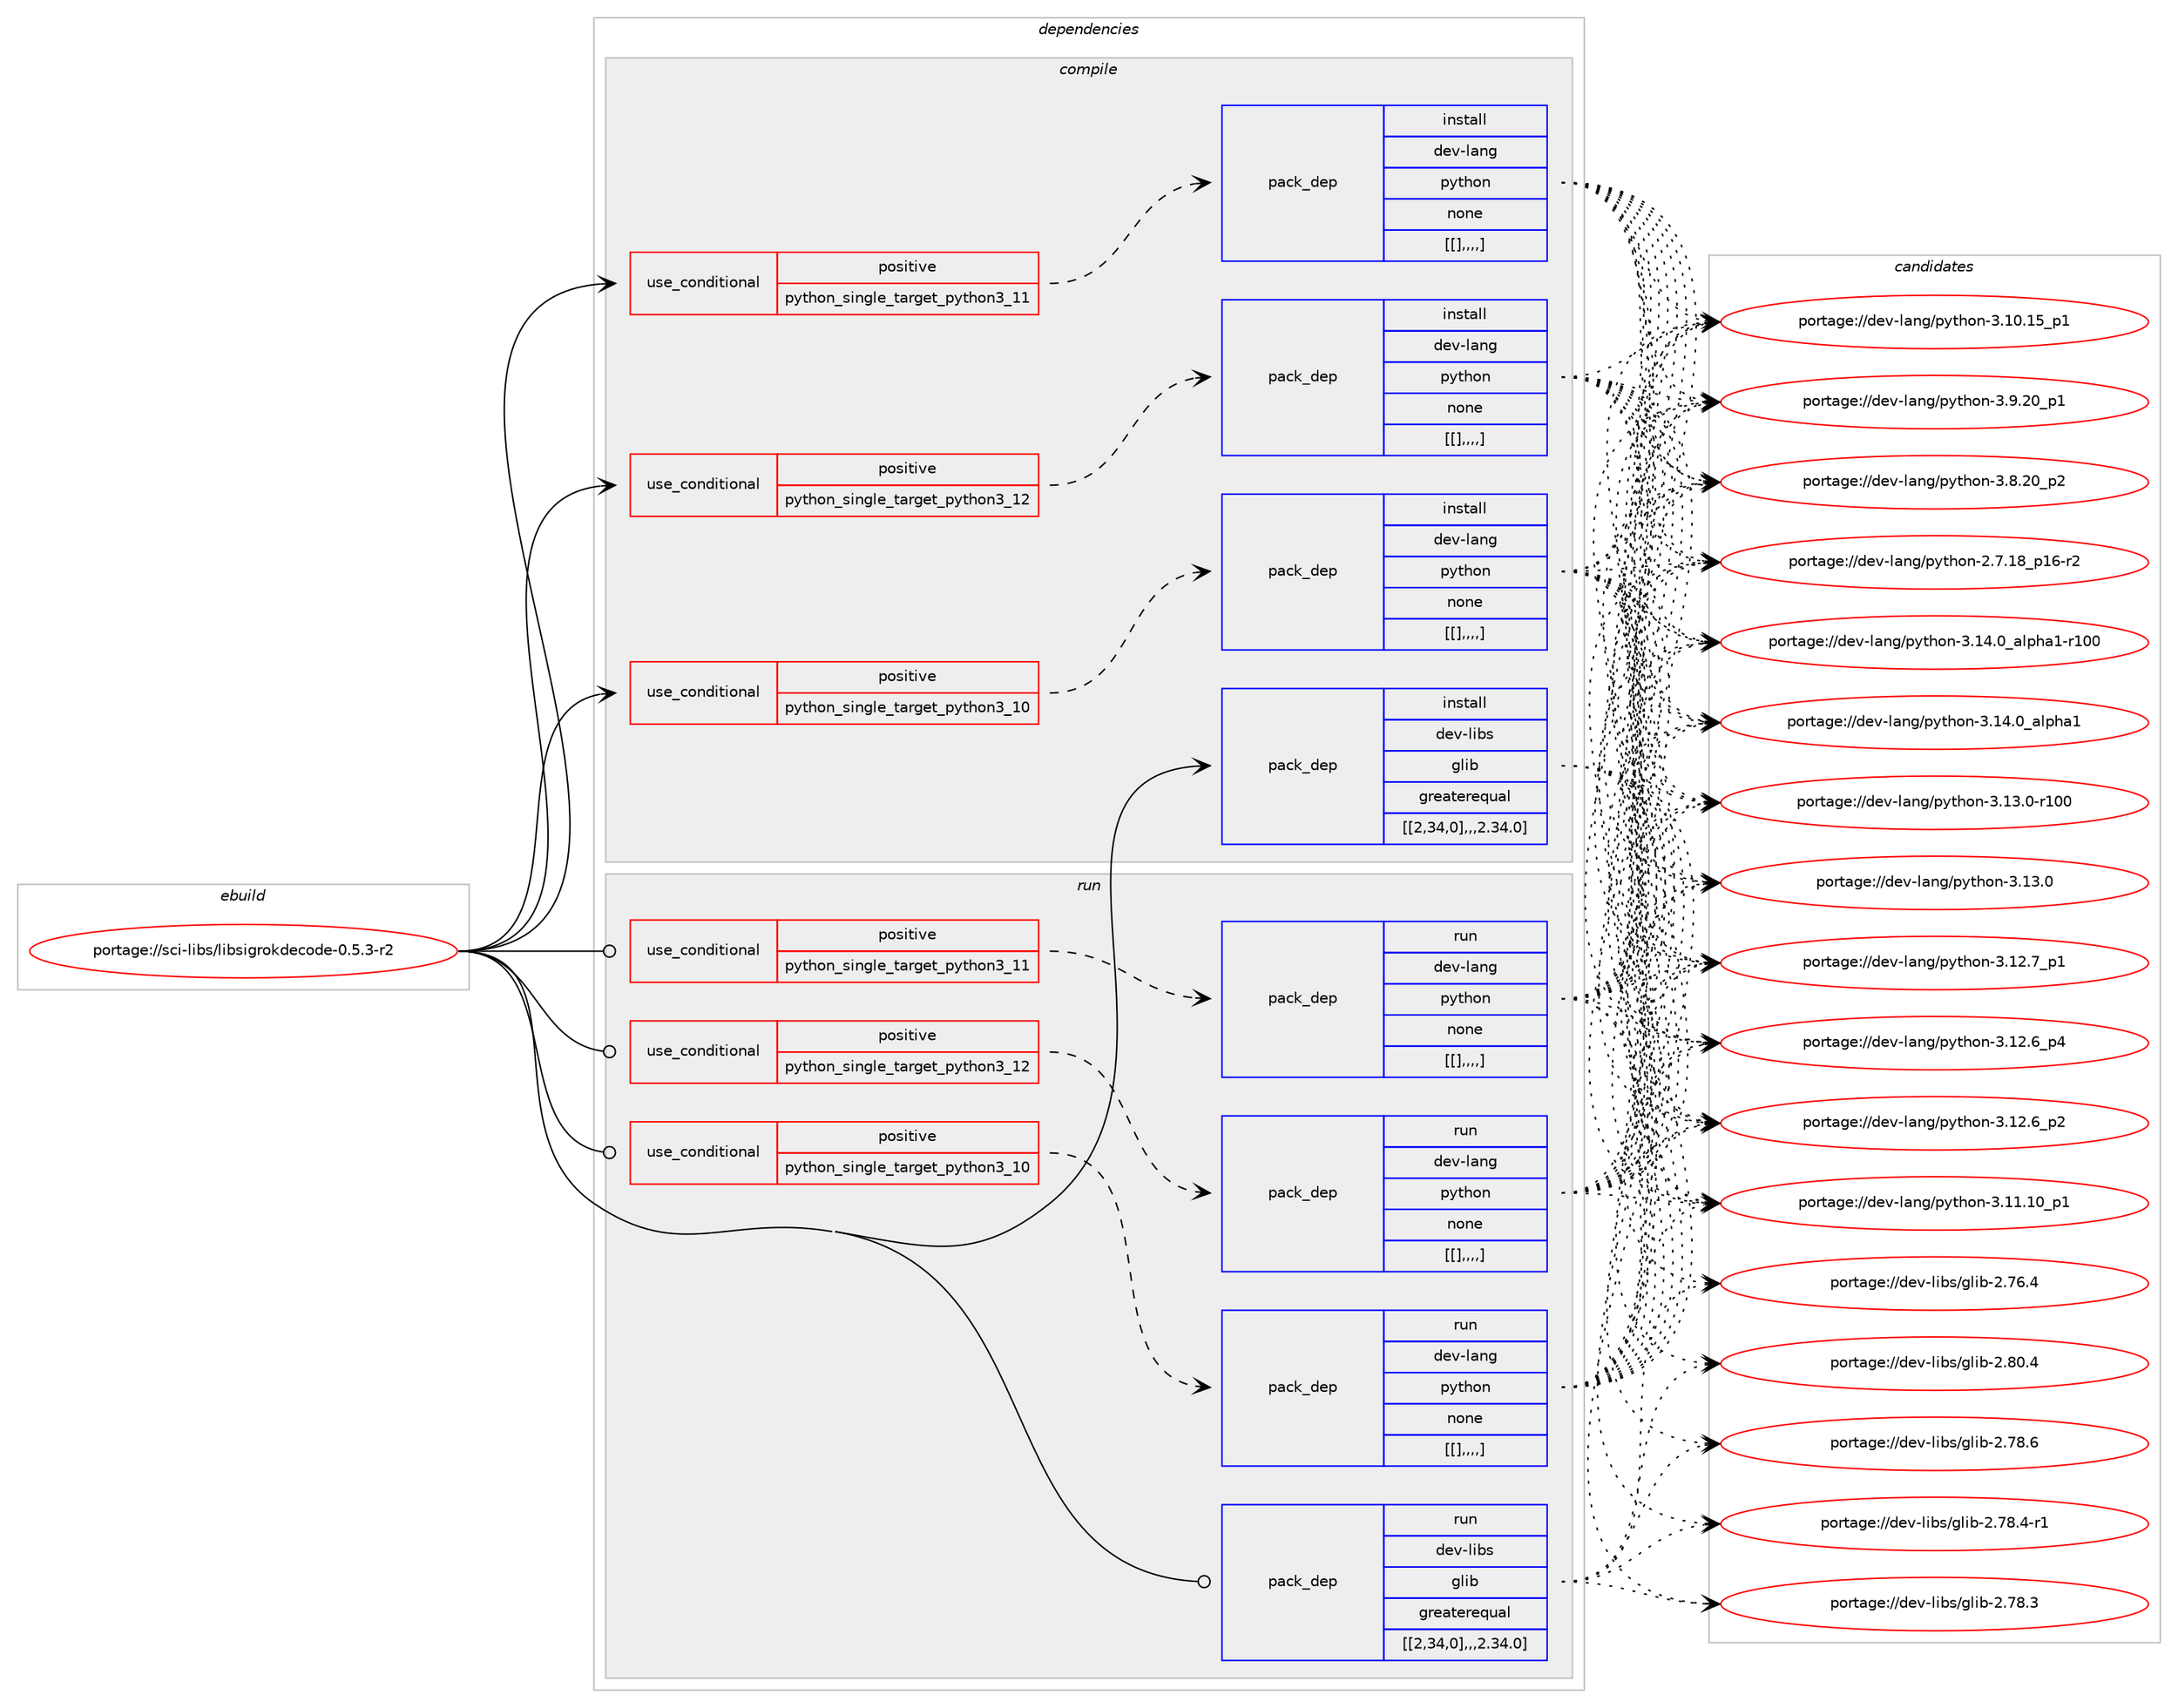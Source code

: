 digraph prolog {

# *************
# Graph options
# *************

newrank=true;
concentrate=true;
compound=true;
graph [rankdir=LR,fontname=Helvetica,fontsize=10,ranksep=1.5];#, ranksep=2.5, nodesep=0.2];
edge  [arrowhead=vee];
node  [fontname=Helvetica,fontsize=10];

# **********
# The ebuild
# **********

subgraph cluster_leftcol {
color=gray;
label=<<i>ebuild</i>>;
id [label="portage://sci-libs/libsigrokdecode-0.5.3-r2", color=red, width=4, href="../sci-libs/libsigrokdecode-0.5.3-r2.svg"];
}

# ****************
# The dependencies
# ****************

subgraph cluster_midcol {
color=gray;
label=<<i>dependencies</i>>;
subgraph cluster_compile {
fillcolor="#eeeeee";
style=filled;
label=<<i>compile</i>>;
subgraph cond112601 {
dependency424677 [label=<<TABLE BORDER="0" CELLBORDER="1" CELLSPACING="0" CELLPADDING="4"><TR><TD ROWSPAN="3" CELLPADDING="10">use_conditional</TD></TR><TR><TD>positive</TD></TR><TR><TD>python_single_target_python3_10</TD></TR></TABLE>>, shape=none, color=red];
subgraph pack308940 {
dependency424680 [label=<<TABLE BORDER="0" CELLBORDER="1" CELLSPACING="0" CELLPADDING="4" WIDTH="220"><TR><TD ROWSPAN="6" CELLPADDING="30">pack_dep</TD></TR><TR><TD WIDTH="110">install</TD></TR><TR><TD>dev-lang</TD></TR><TR><TD>python</TD></TR><TR><TD>none</TD></TR><TR><TD>[[],,,,]</TD></TR></TABLE>>, shape=none, color=blue];
}
dependency424677:e -> dependency424680:w [weight=20,style="dashed",arrowhead="vee"];
}
id:e -> dependency424677:w [weight=20,style="solid",arrowhead="vee"];
subgraph cond112614 {
dependency424742 [label=<<TABLE BORDER="0" CELLBORDER="1" CELLSPACING="0" CELLPADDING="4"><TR><TD ROWSPAN="3" CELLPADDING="10">use_conditional</TD></TR><TR><TD>positive</TD></TR><TR><TD>python_single_target_python3_11</TD></TR></TABLE>>, shape=none, color=red];
subgraph pack309013 {
dependency424892 [label=<<TABLE BORDER="0" CELLBORDER="1" CELLSPACING="0" CELLPADDING="4" WIDTH="220"><TR><TD ROWSPAN="6" CELLPADDING="30">pack_dep</TD></TR><TR><TD WIDTH="110">install</TD></TR><TR><TD>dev-lang</TD></TR><TR><TD>python</TD></TR><TR><TD>none</TD></TR><TR><TD>[[],,,,]</TD></TR></TABLE>>, shape=none, color=blue];
}
dependency424742:e -> dependency424892:w [weight=20,style="dashed",arrowhead="vee"];
}
id:e -> dependency424742:w [weight=20,style="solid",arrowhead="vee"];
subgraph cond112678 {
dependency424957 [label=<<TABLE BORDER="0" CELLBORDER="1" CELLSPACING="0" CELLPADDING="4"><TR><TD ROWSPAN="3" CELLPADDING="10">use_conditional</TD></TR><TR><TD>positive</TD></TR><TR><TD>python_single_target_python3_12</TD></TR></TABLE>>, shape=none, color=red];
subgraph pack309123 {
dependency424961 [label=<<TABLE BORDER="0" CELLBORDER="1" CELLSPACING="0" CELLPADDING="4" WIDTH="220"><TR><TD ROWSPAN="6" CELLPADDING="30">pack_dep</TD></TR><TR><TD WIDTH="110">install</TD></TR><TR><TD>dev-lang</TD></TR><TR><TD>python</TD></TR><TR><TD>none</TD></TR><TR><TD>[[],,,,]</TD></TR></TABLE>>, shape=none, color=blue];
}
dependency424957:e -> dependency424961:w [weight=20,style="dashed",arrowhead="vee"];
}
id:e -> dependency424957:w [weight=20,style="solid",arrowhead="vee"];
subgraph pack309127 {
dependency424965 [label=<<TABLE BORDER="0" CELLBORDER="1" CELLSPACING="0" CELLPADDING="4" WIDTH="220"><TR><TD ROWSPAN="6" CELLPADDING="30">pack_dep</TD></TR><TR><TD WIDTH="110">install</TD></TR><TR><TD>dev-libs</TD></TR><TR><TD>glib</TD></TR><TR><TD>greaterequal</TD></TR><TR><TD>[[2,34,0],,,2.34.0]</TD></TR></TABLE>>, shape=none, color=blue];
}
id:e -> dependency424965:w [weight=20,style="solid",arrowhead="vee"];
}
subgraph cluster_compileandrun {
fillcolor="#eeeeee";
style=filled;
label=<<i>compile and run</i>>;
}
subgraph cluster_run {
fillcolor="#eeeeee";
style=filled;
label=<<i>run</i>>;
subgraph cond112710 {
dependency425056 [label=<<TABLE BORDER="0" CELLBORDER="1" CELLSPACING="0" CELLPADDING="4"><TR><TD ROWSPAN="3" CELLPADDING="10">use_conditional</TD></TR><TR><TD>positive</TD></TR><TR><TD>python_single_target_python3_10</TD></TR></TABLE>>, shape=none, color=red];
subgraph pack309191 {
dependency425146 [label=<<TABLE BORDER="0" CELLBORDER="1" CELLSPACING="0" CELLPADDING="4" WIDTH="220"><TR><TD ROWSPAN="6" CELLPADDING="30">pack_dep</TD></TR><TR><TD WIDTH="110">run</TD></TR><TR><TD>dev-lang</TD></TR><TR><TD>python</TD></TR><TR><TD>none</TD></TR><TR><TD>[[],,,,]</TD></TR></TABLE>>, shape=none, color=blue];
}
dependency425056:e -> dependency425146:w [weight=20,style="dashed",arrowhead="vee"];
}
id:e -> dependency425056:w [weight=20,style="solid",arrowhead="odot"];
subgraph cond112776 {
dependency425274 [label=<<TABLE BORDER="0" CELLBORDER="1" CELLSPACING="0" CELLPADDING="4"><TR><TD ROWSPAN="3" CELLPADDING="10">use_conditional</TD></TR><TR><TD>positive</TD></TR><TR><TD>python_single_target_python3_11</TD></TR></TABLE>>, shape=none, color=red];
subgraph pack309339 {
dependency425318 [label=<<TABLE BORDER="0" CELLBORDER="1" CELLSPACING="0" CELLPADDING="4" WIDTH="220"><TR><TD ROWSPAN="6" CELLPADDING="30">pack_dep</TD></TR><TR><TD WIDTH="110">run</TD></TR><TR><TD>dev-lang</TD></TR><TR><TD>python</TD></TR><TR><TD>none</TD></TR><TR><TD>[[],,,,]</TD></TR></TABLE>>, shape=none, color=blue];
}
dependency425274:e -> dependency425318:w [weight=20,style="dashed",arrowhead="vee"];
}
id:e -> dependency425274:w [weight=20,style="solid",arrowhead="odot"];
subgraph cond112820 {
dependency425342 [label=<<TABLE BORDER="0" CELLBORDER="1" CELLSPACING="0" CELLPADDING="4"><TR><TD ROWSPAN="3" CELLPADDING="10">use_conditional</TD></TR><TR><TD>positive</TD></TR><TR><TD>python_single_target_python3_12</TD></TR></TABLE>>, shape=none, color=red];
subgraph pack309384 {
dependency425363 [label=<<TABLE BORDER="0" CELLBORDER="1" CELLSPACING="0" CELLPADDING="4" WIDTH="220"><TR><TD ROWSPAN="6" CELLPADDING="30">pack_dep</TD></TR><TR><TD WIDTH="110">run</TD></TR><TR><TD>dev-lang</TD></TR><TR><TD>python</TD></TR><TR><TD>none</TD></TR><TR><TD>[[],,,,]</TD></TR></TABLE>>, shape=none, color=blue];
}
dependency425342:e -> dependency425363:w [weight=20,style="dashed",arrowhead="vee"];
}
id:e -> dependency425342:w [weight=20,style="solid",arrowhead="odot"];
subgraph pack309403 {
dependency425425 [label=<<TABLE BORDER="0" CELLBORDER="1" CELLSPACING="0" CELLPADDING="4" WIDTH="220"><TR><TD ROWSPAN="6" CELLPADDING="30">pack_dep</TD></TR><TR><TD WIDTH="110">run</TD></TR><TR><TD>dev-libs</TD></TR><TR><TD>glib</TD></TR><TR><TD>greaterequal</TD></TR><TR><TD>[[2,34,0],,,2.34.0]</TD></TR></TABLE>>, shape=none, color=blue];
}
id:e -> dependency425425:w [weight=20,style="solid",arrowhead="odot"];
}
}

# **************
# The candidates
# **************

subgraph cluster_choices {
rank=same;
color=gray;
label=<<i>candidates</i>>;

subgraph choice307940 {
color=black;
nodesep=1;
choice100101118451089711010347112121116104111110455146495246489597108112104974945114494848 [label="portage://dev-lang/python-3.14.0_alpha1-r100", color=red, width=4,href="../dev-lang/python-3.14.0_alpha1-r100.svg"];
choice1001011184510897110103471121211161041111104551464952464895971081121049749 [label="portage://dev-lang/python-3.14.0_alpha1", color=red, width=4,href="../dev-lang/python-3.14.0_alpha1.svg"];
choice1001011184510897110103471121211161041111104551464951464845114494848 [label="portage://dev-lang/python-3.13.0-r100", color=red, width=4,href="../dev-lang/python-3.13.0-r100.svg"];
choice10010111845108971101034711212111610411111045514649514648 [label="portage://dev-lang/python-3.13.0", color=red, width=4,href="../dev-lang/python-3.13.0.svg"];
choice100101118451089711010347112121116104111110455146495046559511249 [label="portage://dev-lang/python-3.12.7_p1", color=red, width=4,href="../dev-lang/python-3.12.7_p1.svg"];
choice100101118451089711010347112121116104111110455146495046549511252 [label="portage://dev-lang/python-3.12.6_p4", color=red, width=4,href="../dev-lang/python-3.12.6_p4.svg"];
choice100101118451089711010347112121116104111110455146495046549511250 [label="portage://dev-lang/python-3.12.6_p2", color=red, width=4,href="../dev-lang/python-3.12.6_p2.svg"];
choice10010111845108971101034711212111610411111045514649494649489511249 [label="portage://dev-lang/python-3.11.10_p1", color=red, width=4,href="../dev-lang/python-3.11.10_p1.svg"];
choice10010111845108971101034711212111610411111045514649484649539511249 [label="portage://dev-lang/python-3.10.15_p1", color=red, width=4,href="../dev-lang/python-3.10.15_p1.svg"];
choice100101118451089711010347112121116104111110455146574650489511249 [label="portage://dev-lang/python-3.9.20_p1", color=red, width=4,href="../dev-lang/python-3.9.20_p1.svg"];
choice100101118451089711010347112121116104111110455146564650489511250 [label="portage://dev-lang/python-3.8.20_p2", color=red, width=4,href="../dev-lang/python-3.8.20_p2.svg"];
choice100101118451089711010347112121116104111110455046554649569511249544511450 [label="portage://dev-lang/python-2.7.18_p16-r2", color=red, width=4,href="../dev-lang/python-2.7.18_p16-r2.svg"];
dependency424680:e -> choice100101118451089711010347112121116104111110455146495246489597108112104974945114494848:w [style=dotted,weight="100"];
dependency424680:e -> choice1001011184510897110103471121211161041111104551464952464895971081121049749:w [style=dotted,weight="100"];
dependency424680:e -> choice1001011184510897110103471121211161041111104551464951464845114494848:w [style=dotted,weight="100"];
dependency424680:e -> choice10010111845108971101034711212111610411111045514649514648:w [style=dotted,weight="100"];
dependency424680:e -> choice100101118451089711010347112121116104111110455146495046559511249:w [style=dotted,weight="100"];
dependency424680:e -> choice100101118451089711010347112121116104111110455146495046549511252:w [style=dotted,weight="100"];
dependency424680:e -> choice100101118451089711010347112121116104111110455146495046549511250:w [style=dotted,weight="100"];
dependency424680:e -> choice10010111845108971101034711212111610411111045514649494649489511249:w [style=dotted,weight="100"];
dependency424680:e -> choice10010111845108971101034711212111610411111045514649484649539511249:w [style=dotted,weight="100"];
dependency424680:e -> choice100101118451089711010347112121116104111110455146574650489511249:w [style=dotted,weight="100"];
dependency424680:e -> choice100101118451089711010347112121116104111110455146564650489511250:w [style=dotted,weight="100"];
dependency424680:e -> choice100101118451089711010347112121116104111110455046554649569511249544511450:w [style=dotted,weight="100"];
}
subgraph choice307947 {
color=black;
nodesep=1;
choice100101118451089711010347112121116104111110455146495246489597108112104974945114494848 [label="portage://dev-lang/python-3.14.0_alpha1-r100", color=red, width=4,href="../dev-lang/python-3.14.0_alpha1-r100.svg"];
choice1001011184510897110103471121211161041111104551464952464895971081121049749 [label="portage://dev-lang/python-3.14.0_alpha1", color=red, width=4,href="../dev-lang/python-3.14.0_alpha1.svg"];
choice1001011184510897110103471121211161041111104551464951464845114494848 [label="portage://dev-lang/python-3.13.0-r100", color=red, width=4,href="../dev-lang/python-3.13.0-r100.svg"];
choice10010111845108971101034711212111610411111045514649514648 [label="portage://dev-lang/python-3.13.0", color=red, width=4,href="../dev-lang/python-3.13.0.svg"];
choice100101118451089711010347112121116104111110455146495046559511249 [label="portage://dev-lang/python-3.12.7_p1", color=red, width=4,href="../dev-lang/python-3.12.7_p1.svg"];
choice100101118451089711010347112121116104111110455146495046549511252 [label="portage://dev-lang/python-3.12.6_p4", color=red, width=4,href="../dev-lang/python-3.12.6_p4.svg"];
choice100101118451089711010347112121116104111110455146495046549511250 [label="portage://dev-lang/python-3.12.6_p2", color=red, width=4,href="../dev-lang/python-3.12.6_p2.svg"];
choice10010111845108971101034711212111610411111045514649494649489511249 [label="portage://dev-lang/python-3.11.10_p1", color=red, width=4,href="../dev-lang/python-3.11.10_p1.svg"];
choice10010111845108971101034711212111610411111045514649484649539511249 [label="portage://dev-lang/python-3.10.15_p1", color=red, width=4,href="../dev-lang/python-3.10.15_p1.svg"];
choice100101118451089711010347112121116104111110455146574650489511249 [label="portage://dev-lang/python-3.9.20_p1", color=red, width=4,href="../dev-lang/python-3.9.20_p1.svg"];
choice100101118451089711010347112121116104111110455146564650489511250 [label="portage://dev-lang/python-3.8.20_p2", color=red, width=4,href="../dev-lang/python-3.8.20_p2.svg"];
choice100101118451089711010347112121116104111110455046554649569511249544511450 [label="portage://dev-lang/python-2.7.18_p16-r2", color=red, width=4,href="../dev-lang/python-2.7.18_p16-r2.svg"];
dependency424892:e -> choice100101118451089711010347112121116104111110455146495246489597108112104974945114494848:w [style=dotted,weight="100"];
dependency424892:e -> choice1001011184510897110103471121211161041111104551464952464895971081121049749:w [style=dotted,weight="100"];
dependency424892:e -> choice1001011184510897110103471121211161041111104551464951464845114494848:w [style=dotted,weight="100"];
dependency424892:e -> choice10010111845108971101034711212111610411111045514649514648:w [style=dotted,weight="100"];
dependency424892:e -> choice100101118451089711010347112121116104111110455146495046559511249:w [style=dotted,weight="100"];
dependency424892:e -> choice100101118451089711010347112121116104111110455146495046549511252:w [style=dotted,weight="100"];
dependency424892:e -> choice100101118451089711010347112121116104111110455146495046549511250:w [style=dotted,weight="100"];
dependency424892:e -> choice10010111845108971101034711212111610411111045514649494649489511249:w [style=dotted,weight="100"];
dependency424892:e -> choice10010111845108971101034711212111610411111045514649484649539511249:w [style=dotted,weight="100"];
dependency424892:e -> choice100101118451089711010347112121116104111110455146574650489511249:w [style=dotted,weight="100"];
dependency424892:e -> choice100101118451089711010347112121116104111110455146564650489511250:w [style=dotted,weight="100"];
dependency424892:e -> choice100101118451089711010347112121116104111110455046554649569511249544511450:w [style=dotted,weight="100"];
}
subgraph choice307952 {
color=black;
nodesep=1;
choice100101118451089711010347112121116104111110455146495246489597108112104974945114494848 [label="portage://dev-lang/python-3.14.0_alpha1-r100", color=red, width=4,href="../dev-lang/python-3.14.0_alpha1-r100.svg"];
choice1001011184510897110103471121211161041111104551464952464895971081121049749 [label="portage://dev-lang/python-3.14.0_alpha1", color=red, width=4,href="../dev-lang/python-3.14.0_alpha1.svg"];
choice1001011184510897110103471121211161041111104551464951464845114494848 [label="portage://dev-lang/python-3.13.0-r100", color=red, width=4,href="../dev-lang/python-3.13.0-r100.svg"];
choice10010111845108971101034711212111610411111045514649514648 [label="portage://dev-lang/python-3.13.0", color=red, width=4,href="../dev-lang/python-3.13.0.svg"];
choice100101118451089711010347112121116104111110455146495046559511249 [label="portage://dev-lang/python-3.12.7_p1", color=red, width=4,href="../dev-lang/python-3.12.7_p1.svg"];
choice100101118451089711010347112121116104111110455146495046549511252 [label="portage://dev-lang/python-3.12.6_p4", color=red, width=4,href="../dev-lang/python-3.12.6_p4.svg"];
choice100101118451089711010347112121116104111110455146495046549511250 [label="portage://dev-lang/python-3.12.6_p2", color=red, width=4,href="../dev-lang/python-3.12.6_p2.svg"];
choice10010111845108971101034711212111610411111045514649494649489511249 [label="portage://dev-lang/python-3.11.10_p1", color=red, width=4,href="../dev-lang/python-3.11.10_p1.svg"];
choice10010111845108971101034711212111610411111045514649484649539511249 [label="portage://dev-lang/python-3.10.15_p1", color=red, width=4,href="../dev-lang/python-3.10.15_p1.svg"];
choice100101118451089711010347112121116104111110455146574650489511249 [label="portage://dev-lang/python-3.9.20_p1", color=red, width=4,href="../dev-lang/python-3.9.20_p1.svg"];
choice100101118451089711010347112121116104111110455146564650489511250 [label="portage://dev-lang/python-3.8.20_p2", color=red, width=4,href="../dev-lang/python-3.8.20_p2.svg"];
choice100101118451089711010347112121116104111110455046554649569511249544511450 [label="portage://dev-lang/python-2.7.18_p16-r2", color=red, width=4,href="../dev-lang/python-2.7.18_p16-r2.svg"];
dependency424961:e -> choice100101118451089711010347112121116104111110455146495246489597108112104974945114494848:w [style=dotted,weight="100"];
dependency424961:e -> choice1001011184510897110103471121211161041111104551464952464895971081121049749:w [style=dotted,weight="100"];
dependency424961:e -> choice1001011184510897110103471121211161041111104551464951464845114494848:w [style=dotted,weight="100"];
dependency424961:e -> choice10010111845108971101034711212111610411111045514649514648:w [style=dotted,weight="100"];
dependency424961:e -> choice100101118451089711010347112121116104111110455146495046559511249:w [style=dotted,weight="100"];
dependency424961:e -> choice100101118451089711010347112121116104111110455146495046549511252:w [style=dotted,weight="100"];
dependency424961:e -> choice100101118451089711010347112121116104111110455146495046549511250:w [style=dotted,weight="100"];
dependency424961:e -> choice10010111845108971101034711212111610411111045514649494649489511249:w [style=dotted,weight="100"];
dependency424961:e -> choice10010111845108971101034711212111610411111045514649484649539511249:w [style=dotted,weight="100"];
dependency424961:e -> choice100101118451089711010347112121116104111110455146574650489511249:w [style=dotted,weight="100"];
dependency424961:e -> choice100101118451089711010347112121116104111110455146564650489511250:w [style=dotted,weight="100"];
dependency424961:e -> choice100101118451089711010347112121116104111110455046554649569511249544511450:w [style=dotted,weight="100"];
}
subgraph choice307966 {
color=black;
nodesep=1;
choice1001011184510810598115471031081059845504656484652 [label="portage://dev-libs/glib-2.80.4", color=red, width=4,href="../dev-libs/glib-2.80.4.svg"];
choice1001011184510810598115471031081059845504655564654 [label="portage://dev-libs/glib-2.78.6", color=red, width=4,href="../dev-libs/glib-2.78.6.svg"];
choice10010111845108105981154710310810598455046555646524511449 [label="portage://dev-libs/glib-2.78.4-r1", color=red, width=4,href="../dev-libs/glib-2.78.4-r1.svg"];
choice1001011184510810598115471031081059845504655564651 [label="portage://dev-libs/glib-2.78.3", color=red, width=4,href="../dev-libs/glib-2.78.3.svg"];
choice1001011184510810598115471031081059845504655544652 [label="portage://dev-libs/glib-2.76.4", color=red, width=4,href="../dev-libs/glib-2.76.4.svg"];
dependency424965:e -> choice1001011184510810598115471031081059845504656484652:w [style=dotted,weight="100"];
dependency424965:e -> choice1001011184510810598115471031081059845504655564654:w [style=dotted,weight="100"];
dependency424965:e -> choice10010111845108105981154710310810598455046555646524511449:w [style=dotted,weight="100"];
dependency424965:e -> choice1001011184510810598115471031081059845504655564651:w [style=dotted,weight="100"];
dependency424965:e -> choice1001011184510810598115471031081059845504655544652:w [style=dotted,weight="100"];
}
subgraph choice307973 {
color=black;
nodesep=1;
choice100101118451089711010347112121116104111110455146495246489597108112104974945114494848 [label="portage://dev-lang/python-3.14.0_alpha1-r100", color=red, width=4,href="../dev-lang/python-3.14.0_alpha1-r100.svg"];
choice1001011184510897110103471121211161041111104551464952464895971081121049749 [label="portage://dev-lang/python-3.14.0_alpha1", color=red, width=4,href="../dev-lang/python-3.14.0_alpha1.svg"];
choice1001011184510897110103471121211161041111104551464951464845114494848 [label="portage://dev-lang/python-3.13.0-r100", color=red, width=4,href="../dev-lang/python-3.13.0-r100.svg"];
choice10010111845108971101034711212111610411111045514649514648 [label="portage://dev-lang/python-3.13.0", color=red, width=4,href="../dev-lang/python-3.13.0.svg"];
choice100101118451089711010347112121116104111110455146495046559511249 [label="portage://dev-lang/python-3.12.7_p1", color=red, width=4,href="../dev-lang/python-3.12.7_p1.svg"];
choice100101118451089711010347112121116104111110455146495046549511252 [label="portage://dev-lang/python-3.12.6_p4", color=red, width=4,href="../dev-lang/python-3.12.6_p4.svg"];
choice100101118451089711010347112121116104111110455146495046549511250 [label="portage://dev-lang/python-3.12.6_p2", color=red, width=4,href="../dev-lang/python-3.12.6_p2.svg"];
choice10010111845108971101034711212111610411111045514649494649489511249 [label="portage://dev-lang/python-3.11.10_p1", color=red, width=4,href="../dev-lang/python-3.11.10_p1.svg"];
choice10010111845108971101034711212111610411111045514649484649539511249 [label="portage://dev-lang/python-3.10.15_p1", color=red, width=4,href="../dev-lang/python-3.10.15_p1.svg"];
choice100101118451089711010347112121116104111110455146574650489511249 [label="portage://dev-lang/python-3.9.20_p1", color=red, width=4,href="../dev-lang/python-3.9.20_p1.svg"];
choice100101118451089711010347112121116104111110455146564650489511250 [label="portage://dev-lang/python-3.8.20_p2", color=red, width=4,href="../dev-lang/python-3.8.20_p2.svg"];
choice100101118451089711010347112121116104111110455046554649569511249544511450 [label="portage://dev-lang/python-2.7.18_p16-r2", color=red, width=4,href="../dev-lang/python-2.7.18_p16-r2.svg"];
dependency425146:e -> choice100101118451089711010347112121116104111110455146495246489597108112104974945114494848:w [style=dotted,weight="100"];
dependency425146:e -> choice1001011184510897110103471121211161041111104551464952464895971081121049749:w [style=dotted,weight="100"];
dependency425146:e -> choice1001011184510897110103471121211161041111104551464951464845114494848:w [style=dotted,weight="100"];
dependency425146:e -> choice10010111845108971101034711212111610411111045514649514648:w [style=dotted,weight="100"];
dependency425146:e -> choice100101118451089711010347112121116104111110455146495046559511249:w [style=dotted,weight="100"];
dependency425146:e -> choice100101118451089711010347112121116104111110455146495046549511252:w [style=dotted,weight="100"];
dependency425146:e -> choice100101118451089711010347112121116104111110455146495046549511250:w [style=dotted,weight="100"];
dependency425146:e -> choice10010111845108971101034711212111610411111045514649494649489511249:w [style=dotted,weight="100"];
dependency425146:e -> choice10010111845108971101034711212111610411111045514649484649539511249:w [style=dotted,weight="100"];
dependency425146:e -> choice100101118451089711010347112121116104111110455146574650489511249:w [style=dotted,weight="100"];
dependency425146:e -> choice100101118451089711010347112121116104111110455146564650489511250:w [style=dotted,weight="100"];
dependency425146:e -> choice100101118451089711010347112121116104111110455046554649569511249544511450:w [style=dotted,weight="100"];
}
subgraph choice307994 {
color=black;
nodesep=1;
choice100101118451089711010347112121116104111110455146495246489597108112104974945114494848 [label="portage://dev-lang/python-3.14.0_alpha1-r100", color=red, width=4,href="../dev-lang/python-3.14.0_alpha1-r100.svg"];
choice1001011184510897110103471121211161041111104551464952464895971081121049749 [label="portage://dev-lang/python-3.14.0_alpha1", color=red, width=4,href="../dev-lang/python-3.14.0_alpha1.svg"];
choice1001011184510897110103471121211161041111104551464951464845114494848 [label="portage://dev-lang/python-3.13.0-r100", color=red, width=4,href="../dev-lang/python-3.13.0-r100.svg"];
choice10010111845108971101034711212111610411111045514649514648 [label="portage://dev-lang/python-3.13.0", color=red, width=4,href="../dev-lang/python-3.13.0.svg"];
choice100101118451089711010347112121116104111110455146495046559511249 [label="portage://dev-lang/python-3.12.7_p1", color=red, width=4,href="../dev-lang/python-3.12.7_p1.svg"];
choice100101118451089711010347112121116104111110455146495046549511252 [label="portage://dev-lang/python-3.12.6_p4", color=red, width=4,href="../dev-lang/python-3.12.6_p4.svg"];
choice100101118451089711010347112121116104111110455146495046549511250 [label="portage://dev-lang/python-3.12.6_p2", color=red, width=4,href="../dev-lang/python-3.12.6_p2.svg"];
choice10010111845108971101034711212111610411111045514649494649489511249 [label="portage://dev-lang/python-3.11.10_p1", color=red, width=4,href="../dev-lang/python-3.11.10_p1.svg"];
choice10010111845108971101034711212111610411111045514649484649539511249 [label="portage://dev-lang/python-3.10.15_p1", color=red, width=4,href="../dev-lang/python-3.10.15_p1.svg"];
choice100101118451089711010347112121116104111110455146574650489511249 [label="portage://dev-lang/python-3.9.20_p1", color=red, width=4,href="../dev-lang/python-3.9.20_p1.svg"];
choice100101118451089711010347112121116104111110455146564650489511250 [label="portage://dev-lang/python-3.8.20_p2", color=red, width=4,href="../dev-lang/python-3.8.20_p2.svg"];
choice100101118451089711010347112121116104111110455046554649569511249544511450 [label="portage://dev-lang/python-2.7.18_p16-r2", color=red, width=4,href="../dev-lang/python-2.7.18_p16-r2.svg"];
dependency425318:e -> choice100101118451089711010347112121116104111110455146495246489597108112104974945114494848:w [style=dotted,weight="100"];
dependency425318:e -> choice1001011184510897110103471121211161041111104551464952464895971081121049749:w [style=dotted,weight="100"];
dependency425318:e -> choice1001011184510897110103471121211161041111104551464951464845114494848:w [style=dotted,weight="100"];
dependency425318:e -> choice10010111845108971101034711212111610411111045514649514648:w [style=dotted,weight="100"];
dependency425318:e -> choice100101118451089711010347112121116104111110455146495046559511249:w [style=dotted,weight="100"];
dependency425318:e -> choice100101118451089711010347112121116104111110455146495046549511252:w [style=dotted,weight="100"];
dependency425318:e -> choice100101118451089711010347112121116104111110455146495046549511250:w [style=dotted,weight="100"];
dependency425318:e -> choice10010111845108971101034711212111610411111045514649494649489511249:w [style=dotted,weight="100"];
dependency425318:e -> choice10010111845108971101034711212111610411111045514649484649539511249:w [style=dotted,weight="100"];
dependency425318:e -> choice100101118451089711010347112121116104111110455146574650489511249:w [style=dotted,weight="100"];
dependency425318:e -> choice100101118451089711010347112121116104111110455146564650489511250:w [style=dotted,weight="100"];
dependency425318:e -> choice100101118451089711010347112121116104111110455046554649569511249544511450:w [style=dotted,weight="100"];
}
subgraph choice308024 {
color=black;
nodesep=1;
choice100101118451089711010347112121116104111110455146495246489597108112104974945114494848 [label="portage://dev-lang/python-3.14.0_alpha1-r100", color=red, width=4,href="../dev-lang/python-3.14.0_alpha1-r100.svg"];
choice1001011184510897110103471121211161041111104551464952464895971081121049749 [label="portage://dev-lang/python-3.14.0_alpha1", color=red, width=4,href="../dev-lang/python-3.14.0_alpha1.svg"];
choice1001011184510897110103471121211161041111104551464951464845114494848 [label="portage://dev-lang/python-3.13.0-r100", color=red, width=4,href="../dev-lang/python-3.13.0-r100.svg"];
choice10010111845108971101034711212111610411111045514649514648 [label="portage://dev-lang/python-3.13.0", color=red, width=4,href="../dev-lang/python-3.13.0.svg"];
choice100101118451089711010347112121116104111110455146495046559511249 [label="portage://dev-lang/python-3.12.7_p1", color=red, width=4,href="../dev-lang/python-3.12.7_p1.svg"];
choice100101118451089711010347112121116104111110455146495046549511252 [label="portage://dev-lang/python-3.12.6_p4", color=red, width=4,href="../dev-lang/python-3.12.6_p4.svg"];
choice100101118451089711010347112121116104111110455146495046549511250 [label="portage://dev-lang/python-3.12.6_p2", color=red, width=4,href="../dev-lang/python-3.12.6_p2.svg"];
choice10010111845108971101034711212111610411111045514649494649489511249 [label="portage://dev-lang/python-3.11.10_p1", color=red, width=4,href="../dev-lang/python-3.11.10_p1.svg"];
choice10010111845108971101034711212111610411111045514649484649539511249 [label="portage://dev-lang/python-3.10.15_p1", color=red, width=4,href="../dev-lang/python-3.10.15_p1.svg"];
choice100101118451089711010347112121116104111110455146574650489511249 [label="portage://dev-lang/python-3.9.20_p1", color=red, width=4,href="../dev-lang/python-3.9.20_p1.svg"];
choice100101118451089711010347112121116104111110455146564650489511250 [label="portage://dev-lang/python-3.8.20_p2", color=red, width=4,href="../dev-lang/python-3.8.20_p2.svg"];
choice100101118451089711010347112121116104111110455046554649569511249544511450 [label="portage://dev-lang/python-2.7.18_p16-r2", color=red, width=4,href="../dev-lang/python-2.7.18_p16-r2.svg"];
dependency425363:e -> choice100101118451089711010347112121116104111110455146495246489597108112104974945114494848:w [style=dotted,weight="100"];
dependency425363:e -> choice1001011184510897110103471121211161041111104551464952464895971081121049749:w [style=dotted,weight="100"];
dependency425363:e -> choice1001011184510897110103471121211161041111104551464951464845114494848:w [style=dotted,weight="100"];
dependency425363:e -> choice10010111845108971101034711212111610411111045514649514648:w [style=dotted,weight="100"];
dependency425363:e -> choice100101118451089711010347112121116104111110455146495046559511249:w [style=dotted,weight="100"];
dependency425363:e -> choice100101118451089711010347112121116104111110455146495046549511252:w [style=dotted,weight="100"];
dependency425363:e -> choice100101118451089711010347112121116104111110455146495046549511250:w [style=dotted,weight="100"];
dependency425363:e -> choice10010111845108971101034711212111610411111045514649494649489511249:w [style=dotted,weight="100"];
dependency425363:e -> choice10010111845108971101034711212111610411111045514649484649539511249:w [style=dotted,weight="100"];
dependency425363:e -> choice100101118451089711010347112121116104111110455146574650489511249:w [style=dotted,weight="100"];
dependency425363:e -> choice100101118451089711010347112121116104111110455146564650489511250:w [style=dotted,weight="100"];
dependency425363:e -> choice100101118451089711010347112121116104111110455046554649569511249544511450:w [style=dotted,weight="100"];
}
subgraph choice308041 {
color=black;
nodesep=1;
choice1001011184510810598115471031081059845504656484652 [label="portage://dev-libs/glib-2.80.4", color=red, width=4,href="../dev-libs/glib-2.80.4.svg"];
choice1001011184510810598115471031081059845504655564654 [label="portage://dev-libs/glib-2.78.6", color=red, width=4,href="../dev-libs/glib-2.78.6.svg"];
choice10010111845108105981154710310810598455046555646524511449 [label="portage://dev-libs/glib-2.78.4-r1", color=red, width=4,href="../dev-libs/glib-2.78.4-r1.svg"];
choice1001011184510810598115471031081059845504655564651 [label="portage://dev-libs/glib-2.78.3", color=red, width=4,href="../dev-libs/glib-2.78.3.svg"];
choice1001011184510810598115471031081059845504655544652 [label="portage://dev-libs/glib-2.76.4", color=red, width=4,href="../dev-libs/glib-2.76.4.svg"];
dependency425425:e -> choice1001011184510810598115471031081059845504656484652:w [style=dotted,weight="100"];
dependency425425:e -> choice1001011184510810598115471031081059845504655564654:w [style=dotted,weight="100"];
dependency425425:e -> choice10010111845108105981154710310810598455046555646524511449:w [style=dotted,weight="100"];
dependency425425:e -> choice1001011184510810598115471031081059845504655564651:w [style=dotted,weight="100"];
dependency425425:e -> choice1001011184510810598115471031081059845504655544652:w [style=dotted,weight="100"];
}
}

}
